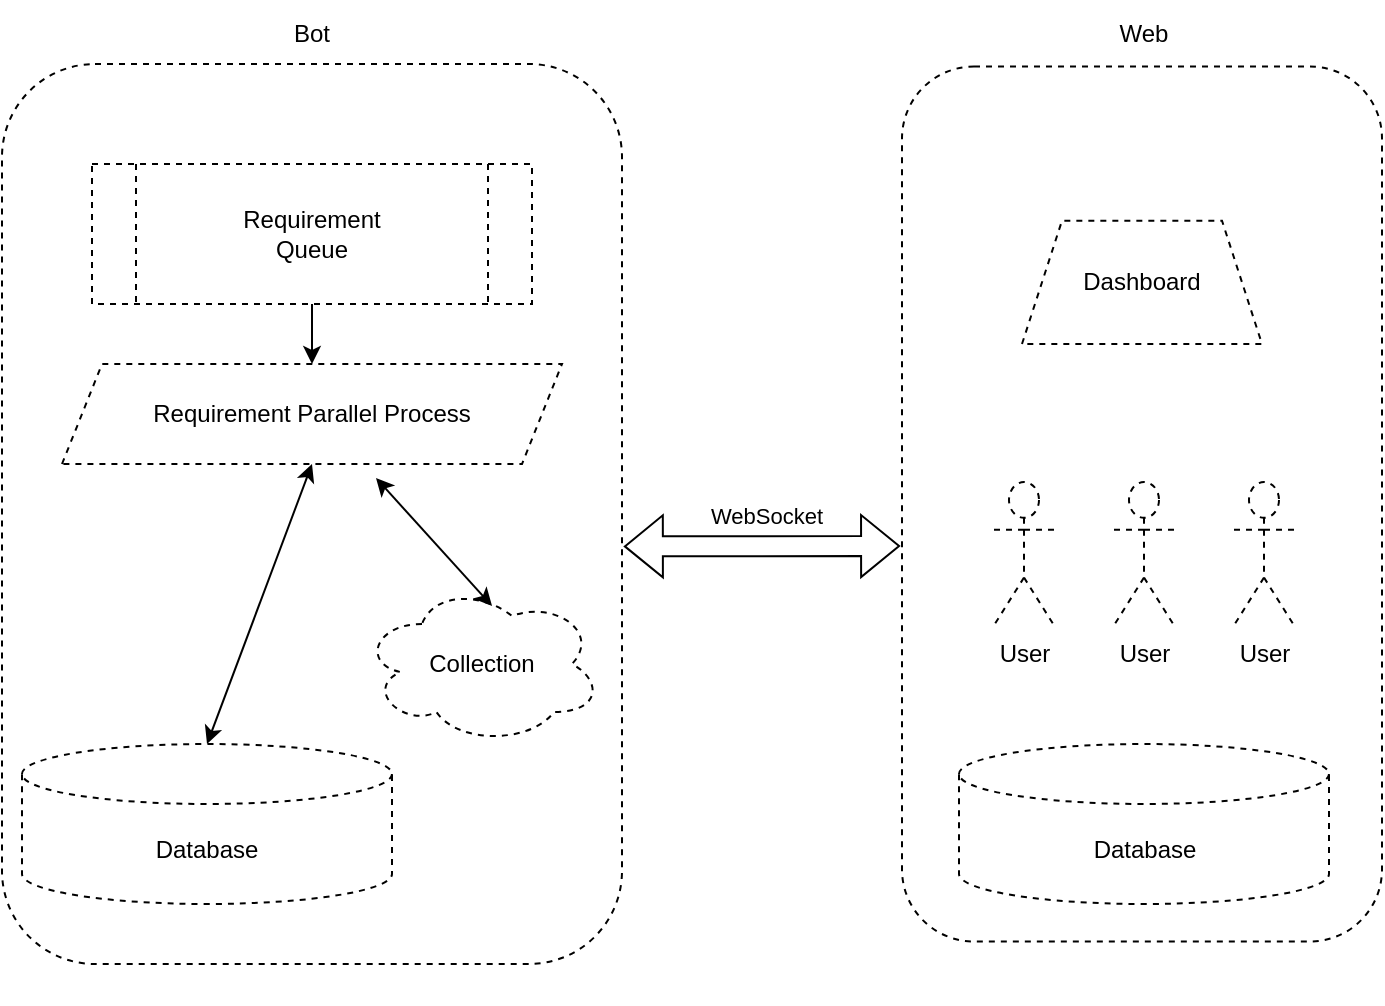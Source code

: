<mxfile version="17.3.0" type="github" pages="2">
  <diagram id="C5RBs43oDa-KdzZeNtuy" name="Global">
    <mxGraphModel dx="1102" dy="582" grid="1" gridSize="10" guides="1" tooltips="1" connect="1" arrows="1" fold="1" page="1" pageScale="1" pageWidth="827" pageHeight="1169" math="0" shadow="0">
      <root>
        <mxCell id="WIyWlLk6GJQsqaUBKTNV-0" />
        <mxCell id="WIyWlLk6GJQsqaUBKTNV-1" parent="WIyWlLk6GJQsqaUBKTNV-0" />
        <mxCell id="yzFiOKYZT9Ef38Pqaord-11" value="" style="group;dashed=1;strokeColor=none;fillColor=none;" vertex="1" connectable="0" parent="WIyWlLk6GJQsqaUBKTNV-1">
          <mxGeometry x="80" y="60" width="310" height="480" as="geometry" />
        </mxCell>
        <mxCell id="yzFiOKYZT9Ef38Pqaord-7" value="" style="rounded=1;whiteSpace=wrap;html=1;dashed=1;" vertex="1" parent="yzFiOKYZT9Ef38Pqaord-11">
          <mxGeometry y="30" width="310" height="450" as="geometry" />
        </mxCell>
        <mxCell id="yzFiOKYZT9Ef38Pqaord-10" value="Bot" style="text;html=1;strokeColor=none;fillColor=none;align=center;verticalAlign=middle;whiteSpace=wrap;rounded=0;" vertex="1" parent="yzFiOKYZT9Ef38Pqaord-11">
          <mxGeometry x="125" width="60" height="30" as="geometry" />
        </mxCell>
        <mxCell id="yzFiOKYZT9Ef38Pqaord-20" value="Requirement&lt;br&gt;Queue" style="shape=process;whiteSpace=wrap;html=1;backgroundOutline=1;dashed=1;strokeColor=#000000;fillColor=none;" vertex="1" parent="yzFiOKYZT9Ef38Pqaord-11">
          <mxGeometry x="45" y="80" width="220" height="70" as="geometry" />
        </mxCell>
        <mxCell id="yzFiOKYZT9Ef38Pqaord-26" value="Database" style="shape=cylinder3;whiteSpace=wrap;html=1;boundedLbl=1;backgroundOutline=1;size=15;dashed=1;strokeColor=#000000;fillColor=none;" vertex="1" parent="yzFiOKYZT9Ef38Pqaord-11">
          <mxGeometry x="10" y="370" width="185" height="80" as="geometry" />
        </mxCell>
        <mxCell id="yzFiOKYZT9Ef38Pqaord-21" value="Requirement Parallel Process" style="shape=parallelogram;perimeter=parallelogramPerimeter;whiteSpace=wrap;html=1;fixedSize=1;fillColor=none;strokeColor=#000000;dashed=1;" vertex="1" parent="yzFiOKYZT9Ef38Pqaord-11">
          <mxGeometry x="30" y="180" width="250" height="50" as="geometry" />
        </mxCell>
        <mxCell id="yzFiOKYZT9Ef38Pqaord-22" value="" style="edgeStyle=orthogonalEdgeStyle;rounded=0;orthogonalLoop=1;jettySize=auto;html=1;" edge="1" parent="yzFiOKYZT9Ef38Pqaord-11" source="yzFiOKYZT9Ef38Pqaord-20" target="yzFiOKYZT9Ef38Pqaord-21">
          <mxGeometry relative="1" as="geometry" />
        </mxCell>
        <mxCell id="yzFiOKYZT9Ef38Pqaord-29" value="" style="endArrow=classic;startArrow=classic;html=1;rounded=0;entryX=0.5;entryY=1;entryDx=0;entryDy=0;exitX=0.5;exitY=0;exitDx=0;exitDy=0;exitPerimeter=0;" edge="1" parent="yzFiOKYZT9Ef38Pqaord-11" source="yzFiOKYZT9Ef38Pqaord-26" target="yzFiOKYZT9Ef38Pqaord-21">
          <mxGeometry width="50" height="50" relative="1" as="geometry">
            <mxPoint x="160" y="360" as="sourcePoint" />
            <mxPoint x="210" y="310" as="targetPoint" />
          </mxGeometry>
        </mxCell>
        <mxCell id="yzFiOKYZT9Ef38Pqaord-35" value="Collection" style="ellipse;shape=cloud;whiteSpace=wrap;html=1;dashed=1;strokeColor=#000000;fillColor=none;" vertex="1" parent="yzFiOKYZT9Ef38Pqaord-11">
          <mxGeometry x="180" y="290" width="120" height="80" as="geometry" />
        </mxCell>
        <mxCell id="u87J7PP9B3z8G6po_uhi-1" value="" style="endArrow=classic;startArrow=classic;html=1;rounded=0;entryX=0.628;entryY=1.14;entryDx=0;entryDy=0;entryPerimeter=0;exitX=0.542;exitY=0.138;exitDx=0;exitDy=0;exitPerimeter=0;" edge="1" parent="yzFiOKYZT9Ef38Pqaord-11" source="yzFiOKYZT9Ef38Pqaord-35" target="yzFiOKYZT9Ef38Pqaord-21">
          <mxGeometry width="50" height="50" relative="1" as="geometry">
            <mxPoint x="320" y="250" as="sourcePoint" />
            <mxPoint x="370" y="200" as="targetPoint" />
          </mxGeometry>
        </mxCell>
        <mxCell id="yzFiOKYZT9Ef38Pqaord-13" value="" style="group" vertex="1" connectable="0" parent="WIyWlLk6GJQsqaUBKTNV-1">
          <mxGeometry x="530" y="60" width="240" height="500" as="geometry" />
        </mxCell>
        <mxCell id="yzFiOKYZT9Ef38Pqaord-8" value="" style="rounded=1;whiteSpace=wrap;html=1;dashed=1;" vertex="1" parent="yzFiOKYZT9Ef38Pqaord-13">
          <mxGeometry y="31.25" width="240" height="437.5" as="geometry" />
        </mxCell>
        <mxCell id="yzFiOKYZT9Ef38Pqaord-12" value="Web" style="text;html=1;strokeColor=none;fillColor=none;align=center;verticalAlign=middle;whiteSpace=wrap;rounded=0;" vertex="1" parent="yzFiOKYZT9Ef38Pqaord-13">
          <mxGeometry x="91" y="-1.5" width="60" height="32.5" as="geometry" />
        </mxCell>
        <mxCell id="yzFiOKYZT9Ef38Pqaord-30" value="Dashboard" style="shape=trapezoid;perimeter=trapezoidPerimeter;whiteSpace=wrap;html=1;fixedSize=1;dashed=1;strokeColor=#000000;fillColor=none;" vertex="1" parent="yzFiOKYZT9Ef38Pqaord-13">
          <mxGeometry x="60" y="108.33" width="120" height="61.67" as="geometry" />
        </mxCell>
        <mxCell id="u87J7PP9B3z8G6po_uhi-2" value="" style="group" vertex="1" connectable="0" parent="yzFiOKYZT9Ef38Pqaord-13">
          <mxGeometry x="46" y="239" width="150" height="71.67" as="geometry" />
        </mxCell>
        <mxCell id="yzFiOKYZT9Ef38Pqaord-31" value="User" style="shape=umlActor;verticalLabelPosition=bottom;verticalAlign=top;html=1;outlineConnect=0;dashed=1;strokeColor=#000000;fillColor=none;" vertex="1" parent="u87J7PP9B3z8G6po_uhi-2">
          <mxGeometry width="30" height="71.67" as="geometry" />
        </mxCell>
        <mxCell id="yzFiOKYZT9Ef38Pqaord-32" value="User" style="shape=umlActor;verticalLabelPosition=bottom;verticalAlign=top;html=1;outlineConnect=0;dashed=1;strokeColor=#000000;fillColor=none;" vertex="1" parent="u87J7PP9B3z8G6po_uhi-2">
          <mxGeometry x="60" width="30" height="71.67" as="geometry" />
        </mxCell>
        <mxCell id="yzFiOKYZT9Ef38Pqaord-33" value="User" style="shape=umlActor;verticalLabelPosition=bottom;verticalAlign=top;html=1;outlineConnect=0;dashed=1;strokeColor=#000000;fillColor=none;" vertex="1" parent="u87J7PP9B3z8G6po_uhi-2">
          <mxGeometry x="120" width="30" height="71.67" as="geometry" />
        </mxCell>
        <mxCell id="u87J7PP9B3z8G6po_uhi-4" value="Database" style="shape=cylinder3;whiteSpace=wrap;html=1;boundedLbl=1;backgroundOutline=1;size=15;dashed=1;strokeColor=#000000;fillColor=none;" vertex="1" parent="yzFiOKYZT9Ef38Pqaord-13">
          <mxGeometry x="28.5" y="370" width="185" height="80" as="geometry" />
        </mxCell>
        <mxCell id="yzFiOKYZT9Ef38Pqaord-16" value="" style="shape=flexArrow;endArrow=classic;startArrow=classic;html=1;rounded=0;exitX=1.003;exitY=0.536;exitDx=0;exitDy=0;entryX=-0.004;entryY=0.548;entryDx=0;entryDy=0;entryPerimeter=0;exitPerimeter=0;" edge="1" parent="WIyWlLk6GJQsqaUBKTNV-1" source="yzFiOKYZT9Ef38Pqaord-7" target="yzFiOKYZT9Ef38Pqaord-8">
          <mxGeometry width="100" height="100" relative="1" as="geometry">
            <mxPoint x="380" y="260" as="sourcePoint" />
            <mxPoint x="530" y="203" as="targetPoint" />
          </mxGeometry>
        </mxCell>
        <mxCell id="u87J7PP9B3z8G6po_uhi-5" value="WebSocket" style="edgeLabel;html=1;align=center;verticalAlign=middle;resizable=0;points=[];" vertex="1" connectable="0" parent="yzFiOKYZT9Ef38Pqaord-16">
          <mxGeometry x="0.145" y="6" relative="1" as="geometry">
            <mxPoint x="-8" y="-9" as="offset" />
          </mxGeometry>
        </mxCell>
      </root>
    </mxGraphModel>
  </diagram>
  <diagram id="9nOTDsKQo6yPZAyZG0GB" name="Backend">
    <mxGraphModel dx="1102" dy="582" grid="1" gridSize="10" guides="1" tooltips="1" connect="1" arrows="1" fold="1" page="1" pageScale="1" pageWidth="850" pageHeight="1100" math="0" shadow="0">
      <root>
        <mxCell id="0" />
        <mxCell id="1" parent="0" />
      </root>
    </mxGraphModel>
  </diagram>
</mxfile>

